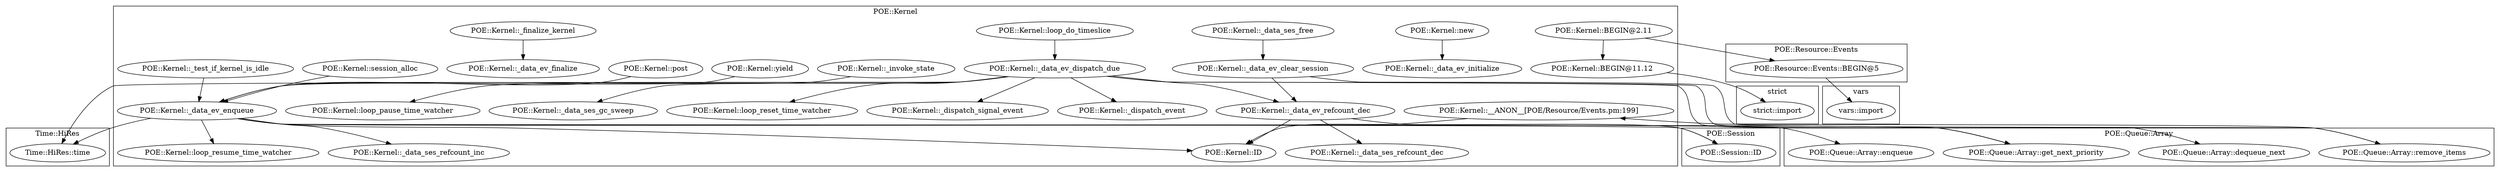 digraph {
graph [overlap=false]
subgraph cluster_Time_HiRes {
	label="Time::HiRes";
	"Time::HiRes::time";
}
subgraph cluster_strict {
	label="strict";
	"strict::import";
}
subgraph cluster_POE_Session {
	label="POE::Session";
	"POE::Session::ID";
}
subgraph cluster_POE_Resource_Events {
	label="POE::Resource::Events";
	"POE::Resource::Events::BEGIN@5";
}
subgraph cluster_POE_Queue_Array {
	label="POE::Queue::Array";
	"POE::Queue::Array::get_next_priority";
	"POE::Queue::Array::enqueue";
	"POE::Queue::Array::remove_items";
	"POE::Queue::Array::dequeue_next";
}
subgraph cluster_vars {
	label="vars";
	"vars::import";
}
subgraph cluster_POE_Kernel {
	label="POE::Kernel";
	"POE::Kernel::_dispatch_signal_event";
	"POE::Kernel::_data_ev_refcount_dec";
	"POE::Kernel::_data_ev_initialize";
	"POE::Kernel::loop_do_timeslice";
	"POE::Kernel::new";
	"POE::Kernel::_data_ev_enqueue";
	"POE::Kernel::_invoke_state";
	"POE::Kernel::_data_ses_free";
	"POE::Kernel::__ANON__[POE/Resource/Events.pm:199]";
	"POE::Kernel::_dispatch_event";
	"POE::Kernel::_data_ev_dispatch_due";
	"POE::Kernel::loop_resume_time_watcher";
	"POE::Kernel::yield";
	"POE::Kernel::BEGIN@11.12";
	"POE::Kernel::loop_pause_time_watcher";
	"POE::Kernel::post";
	"POE::Kernel::BEGIN@2.11";
	"POE::Kernel::_data_ev_clear_session";
	"POE::Kernel::_data_ses_refcount_dec";
	"POE::Kernel::_data_ses_refcount_inc";
	"POE::Kernel::_finalize_kernel";
	"POE::Kernel::session_alloc";
	"POE::Kernel::_test_if_kernel_is_idle";
	"POE::Kernel::_data_ses_gc_sweep";
	"POE::Kernel::loop_reset_time_watcher";
	"POE::Kernel::_data_ev_finalize";
	"POE::Kernel::ID";
}
"POE::Kernel::_finalize_kernel" -> "POE::Kernel::_data_ev_finalize";
"POE::Kernel::_data_ev_enqueue" -> "POE::Session::ID";
"POE::Kernel::_data_ev_refcount_dec" -> "POE::Session::ID";
"POE::Kernel::_data_ev_enqueue" -> "POE::Kernel::loop_resume_time_watcher";
"POE::Kernel::loop_do_timeslice" -> "POE::Kernel::_data_ev_dispatch_due";
"POE::Resource::Events::BEGIN@5" -> "vars::import";
"POE::Kernel::_data_ev_dispatch_due" -> "POE::Kernel::loop_reset_time_watcher";
"POE::Kernel::_data_ev_dispatch_due" -> "POE::Kernel::_data_ev_refcount_dec";
"POE::Kernel::_data_ev_clear_session" -> "POE::Kernel::_data_ev_refcount_dec";
"POE::Kernel::_test_if_kernel_is_idle" -> "POE::Kernel::_data_ev_enqueue";
"POE::Kernel::yield" -> "POE::Kernel::_data_ev_enqueue";
"POE::Kernel::session_alloc" -> "POE::Kernel::_data_ev_enqueue";
"POE::Kernel::_invoke_state" -> "POE::Kernel::_data_ev_enqueue";
"POE::Kernel::post" -> "POE::Kernel::_data_ev_enqueue";
"POE::Kernel::_data_ev_enqueue" -> "POE::Kernel::_data_ses_refcount_inc";
"POE::Kernel::_data_ev_refcount_dec" -> "POE::Kernel::_data_ses_refcount_dec";
"POE::Kernel::_data_ev_dispatch_due" -> "POE::Kernel::_dispatch_event";
"POE::Kernel::new" -> "POE::Kernel::_data_ev_initialize";
"POE::Kernel::_data_ev_clear_session" -> "POE::Queue::Array::remove_items";
"POE::Kernel::_data_ev_dispatch_due" -> "POE::Kernel::loop_pause_time_watcher";
"POE::Kernel::BEGIN@2.11" -> "POE::Resource::Events::BEGIN@5";
"POE::Kernel::_data_ev_dispatch_due" -> "POE::Kernel::_data_ses_gc_sweep";
"POE::Kernel::__ANON__[POE/Resource/Events.pm:199]" -> "POE::Kernel::ID";
"POE::Kernel::_data_ev_enqueue" -> "POE::Kernel::ID";
"POE::Kernel::_data_ev_refcount_dec" -> "POE::Kernel::ID";
"POE::Kernel::_data_ev_enqueue" -> "Time::HiRes::time";
"POE::Kernel::_data_ev_dispatch_due" -> "Time::HiRes::time";
"POE::Queue::Array::remove_items" -> "POE::Kernel::__ANON__[POE/Resource/Events.pm:199]";
"POE::Kernel::BEGIN@2.11" -> "POE::Kernel::BEGIN@11.12";
"POE::Kernel::_data_ev_dispatch_due" -> "POE::Queue::Array::dequeue_next";
"POE::Kernel::_data_ses_free" -> "POE::Kernel::_data_ev_clear_session";
"POE::Kernel::_data_ev_dispatch_due" -> "POE::Kernel::_dispatch_signal_event";
"POE::Kernel::_data_ev_enqueue" -> "POE::Queue::Array::enqueue";
"POE::Kernel::_data_ev_enqueue" -> "POE::Queue::Array::get_next_priority";
"POE::Kernel::_data_ev_dispatch_due" -> "POE::Queue::Array::get_next_priority";
"POE::Kernel::BEGIN@11.12" -> "strict::import";
}
